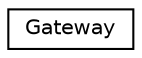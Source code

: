 digraph "Graphical Class Hierarchy"
{
  edge [fontname="Helvetica",fontsize="10",labelfontname="Helvetica",labelfontsize="10"];
  node [fontname="Helvetica",fontsize="10",shape=record];
  rankdir="LR";
  Node0 [label="Gateway",height=0.2,width=0.4,color="black", fillcolor="white", style="filled",URL="$struct_gateway.html"];
}
